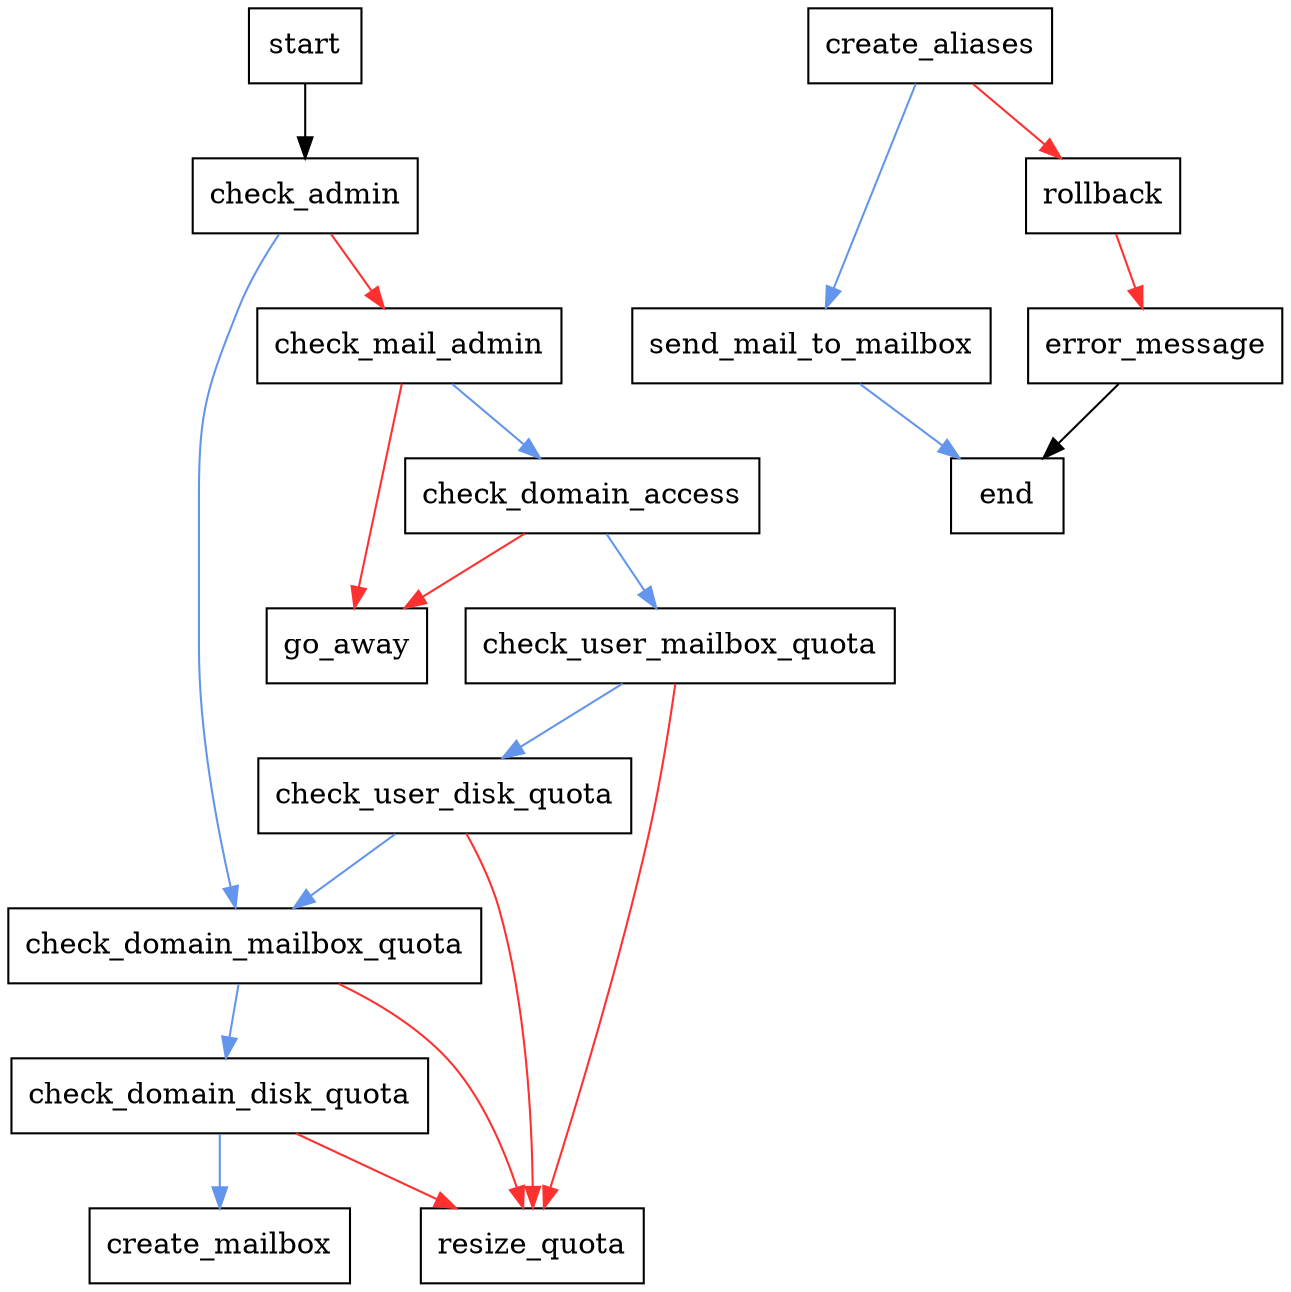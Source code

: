 digraph create_mailboxes {
	rankdir=TB;
	size="auto"
//	node [shape = doublecircle]; LR_0 LR_3 LR_4 LR_8;
// color scheme : http://www.graphviz.org/doc/info/colors.html

	node [shape = rect];
	start -> check_admin;
	check_admin -> check_mail_admin [ color="firebrick1" ];
	check_admin -> check_domain_mailbox_quota [ color="cornflowerblue" ];
	check_domain_disk_quota -> create_mailbox [ color="cornflowerblue" ];
	check_mail_admin -> go_away [ color="firebrick1" ];
	check_mail_admin -> check_domain_access [ color="cornflowerblue"];
	check_domain_access -> go_away [ color="firebrick1"];
	check_domain_access -> check_user_mailbox_quota [ color="cornflowerblue"];
	check_user_mailbox_quota -> resize_quota [ color="firebrick1" ];	
	check_user_mailbox_quota -> check_user_disk_quota [ color="cornflowerblue"];
	check_user_disk_quota -> resize_quota [ color="firebrick1" ];
	check_user_disk_quota -> check_domain_mailbox_quota [ color="cornflowerblue"];
	check_domain_mailbox_quota -> check_domain_disk_quota [ color="cornflowerblue"];
	check_domain_mailbox_quota -> resize_quota [ color="firebrick1"];
	check_domain_disk_quota -> resize_quota[ color="firebrick1"];
	create_aliases -> send_mail_to_mailbox [ color="cornflowerblue" ];
	send_mail_to_mailbox -> end [ color="cornflowerblue" ];
	create_aliases -> rollback [ color="firebrick1" ];
	rollback -> error_message [ color="firebrick1"];
	error_message -> end;

}